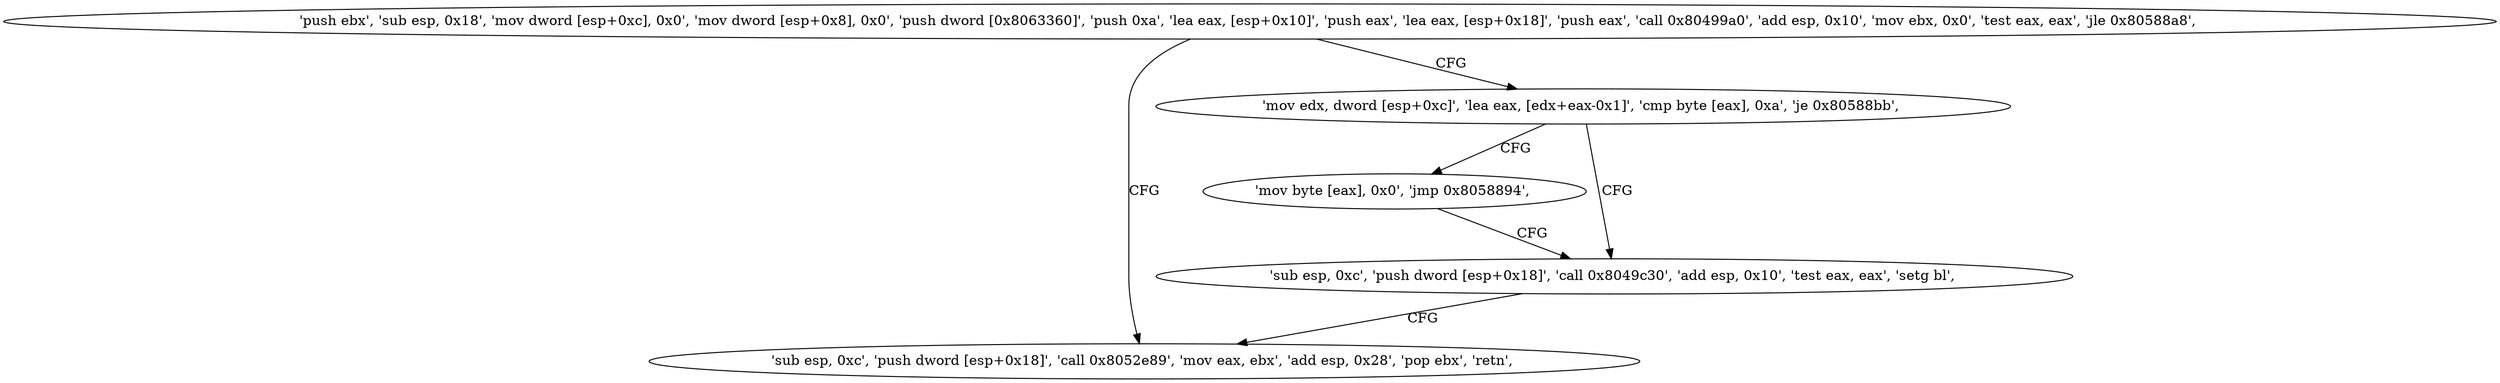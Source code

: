 digraph "func" {
"134580304" [label = "'push ebx', 'sub esp, 0x18', 'mov dword [esp+0xc], 0x0', 'mov dword [esp+0x8], 0x0', 'push dword [0x8063360]', 'push 0xa', 'lea eax, [esp+0x10]', 'push eax', 'lea eax, [esp+0x18]', 'push eax', 'call 0x80499a0', 'add esp, 0x10', 'mov ebx, 0x0', 'test eax, eax', 'jle 0x80588a8', " ]
"134580392" [label = "'sub esp, 0xc', 'push dword [esp+0x18]', 'call 0x8052e89', 'mov eax, ebx', 'add esp, 0x28', 'pop ebx', 'retn', " ]
"134580359" [label = "'mov edx, dword [esp+0xc]', 'lea eax, [edx+eax-0x1]', 'cmp byte [eax], 0xa', 'je 0x80588bb', " ]
"134580411" [label = "'mov byte [eax], 0x0', 'jmp 0x8058894', " ]
"134580372" [label = "'sub esp, 0xc', 'push dword [esp+0x18]', 'call 0x8049c30', 'add esp, 0x10', 'test eax, eax', 'setg bl', " ]
"134580304" -> "134580392" [ label = "CFG" ]
"134580304" -> "134580359" [ label = "CFG" ]
"134580359" -> "134580411" [ label = "CFG" ]
"134580359" -> "134580372" [ label = "CFG" ]
"134580411" -> "134580372" [ label = "CFG" ]
"134580372" -> "134580392" [ label = "CFG" ]
}
